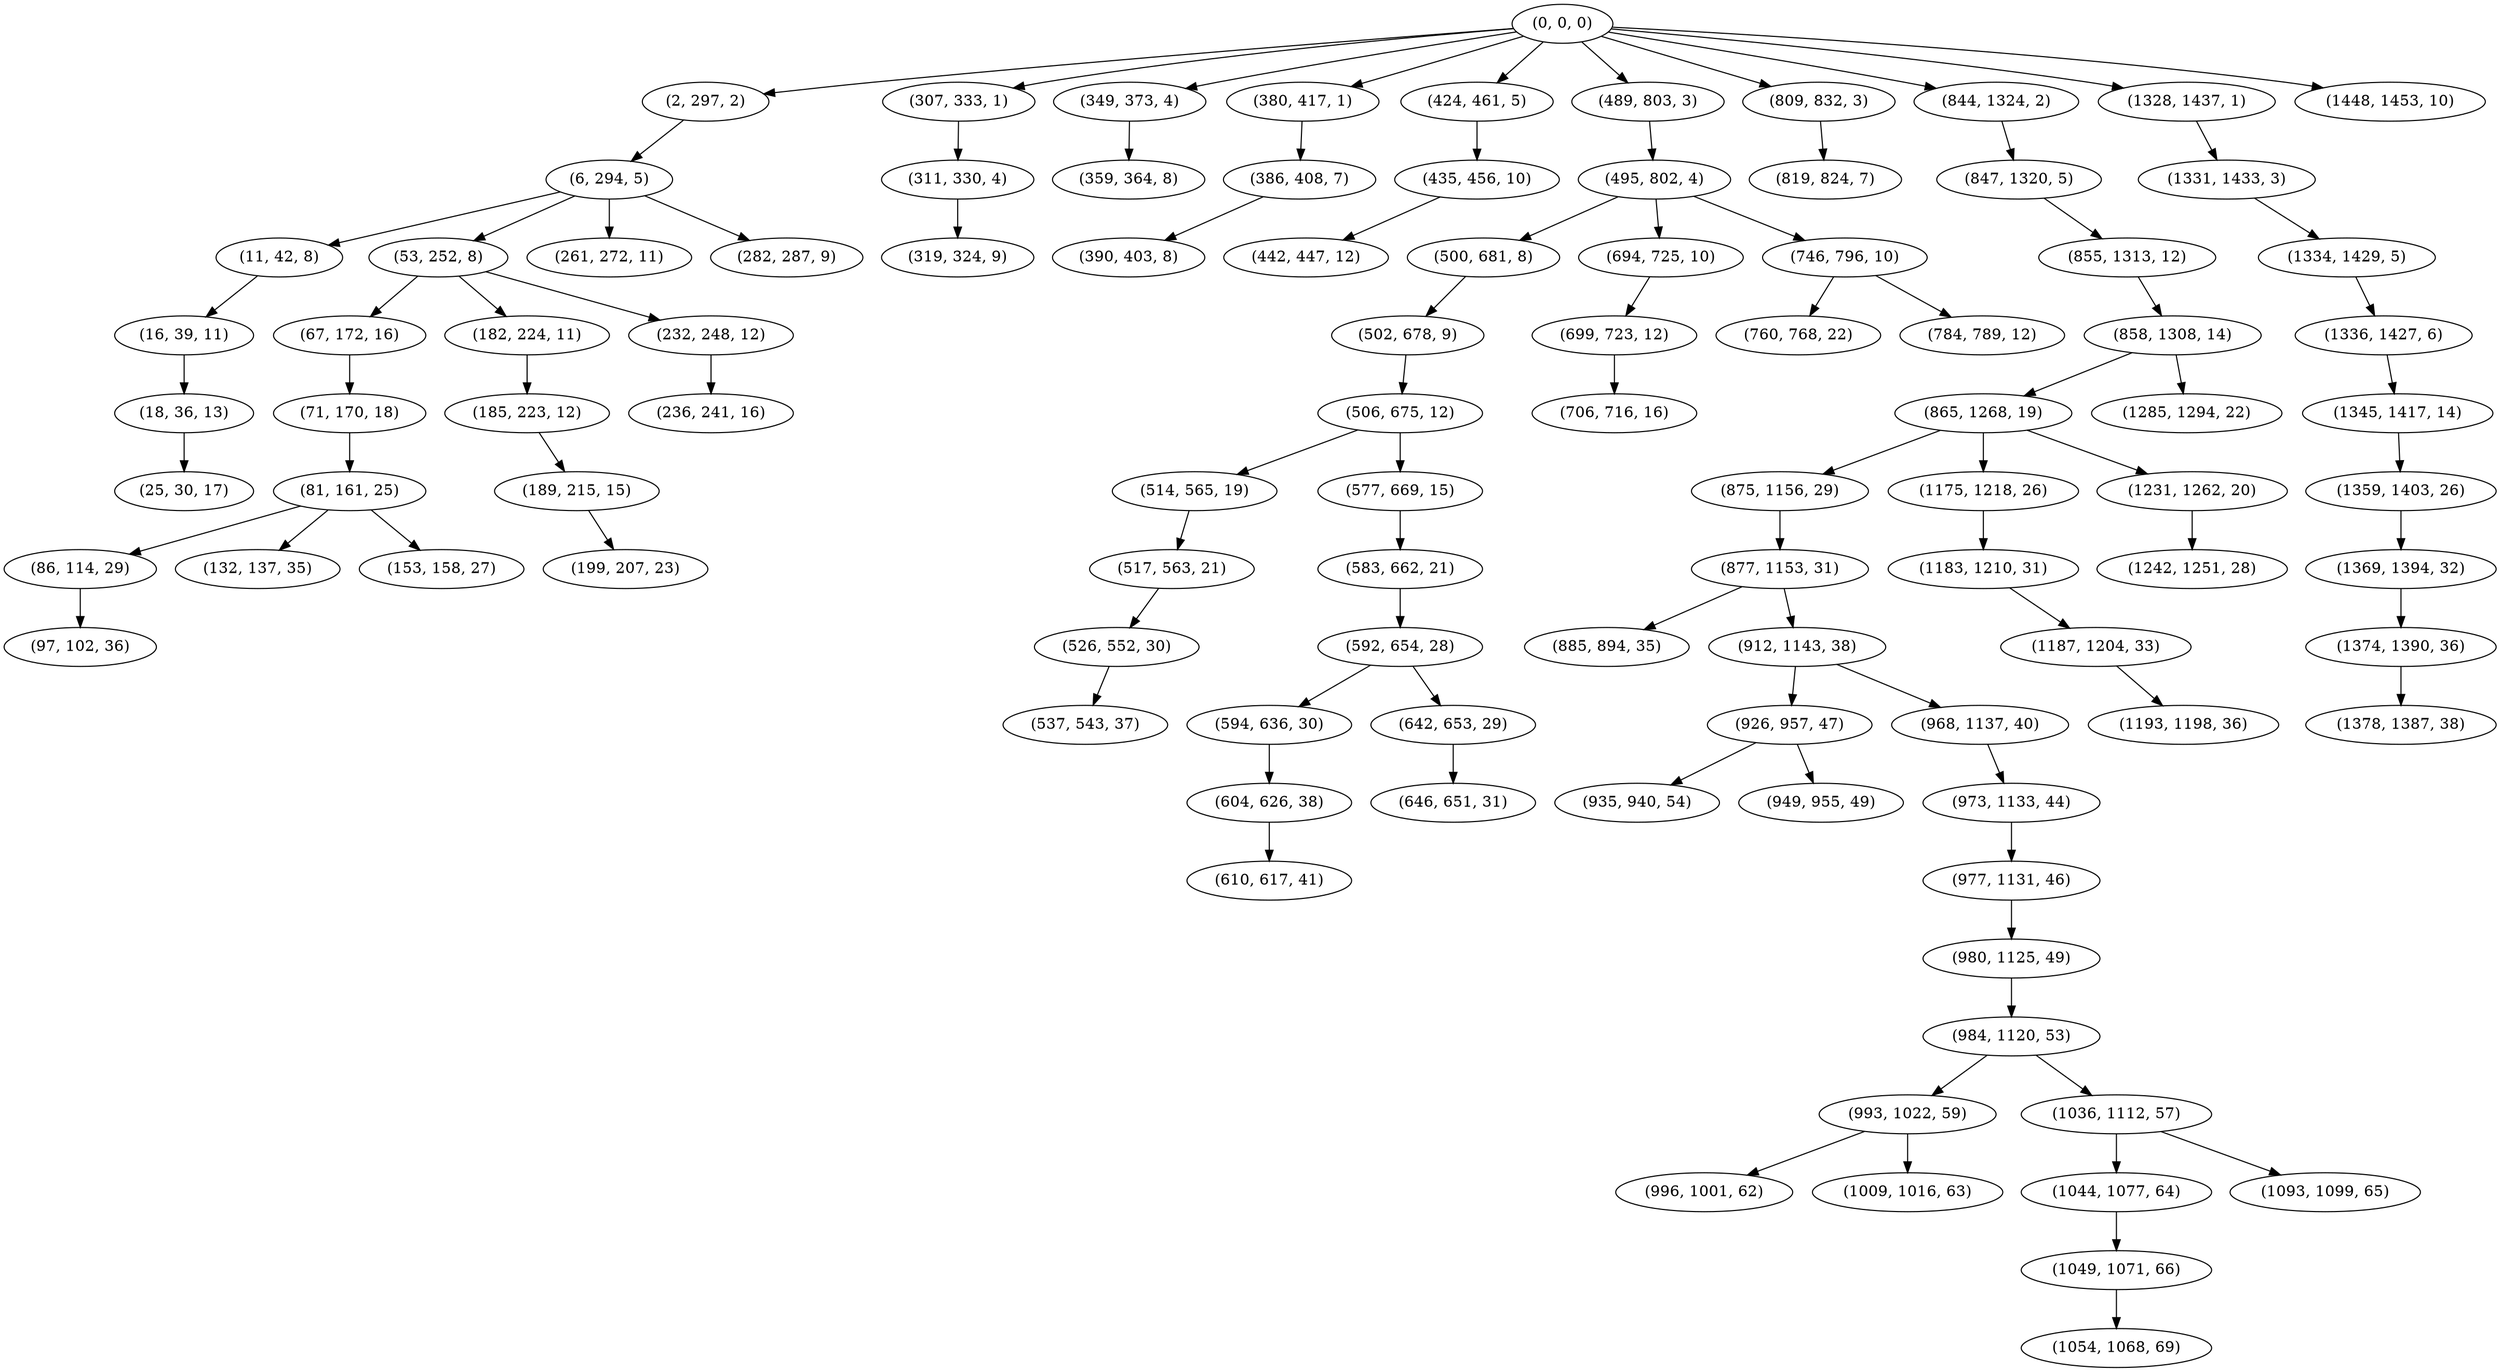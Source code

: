 digraph tree {
    "(0, 0, 0)";
    "(2, 297, 2)";
    "(6, 294, 5)";
    "(11, 42, 8)";
    "(16, 39, 11)";
    "(18, 36, 13)";
    "(25, 30, 17)";
    "(53, 252, 8)";
    "(67, 172, 16)";
    "(71, 170, 18)";
    "(81, 161, 25)";
    "(86, 114, 29)";
    "(97, 102, 36)";
    "(132, 137, 35)";
    "(153, 158, 27)";
    "(182, 224, 11)";
    "(185, 223, 12)";
    "(189, 215, 15)";
    "(199, 207, 23)";
    "(232, 248, 12)";
    "(236, 241, 16)";
    "(261, 272, 11)";
    "(282, 287, 9)";
    "(307, 333, 1)";
    "(311, 330, 4)";
    "(319, 324, 9)";
    "(349, 373, 4)";
    "(359, 364, 8)";
    "(380, 417, 1)";
    "(386, 408, 7)";
    "(390, 403, 8)";
    "(424, 461, 5)";
    "(435, 456, 10)";
    "(442, 447, 12)";
    "(489, 803, 3)";
    "(495, 802, 4)";
    "(500, 681, 8)";
    "(502, 678, 9)";
    "(506, 675, 12)";
    "(514, 565, 19)";
    "(517, 563, 21)";
    "(526, 552, 30)";
    "(537, 543, 37)";
    "(577, 669, 15)";
    "(583, 662, 21)";
    "(592, 654, 28)";
    "(594, 636, 30)";
    "(604, 626, 38)";
    "(610, 617, 41)";
    "(642, 653, 29)";
    "(646, 651, 31)";
    "(694, 725, 10)";
    "(699, 723, 12)";
    "(706, 716, 16)";
    "(746, 796, 10)";
    "(760, 768, 22)";
    "(784, 789, 12)";
    "(809, 832, 3)";
    "(819, 824, 7)";
    "(844, 1324, 2)";
    "(847, 1320, 5)";
    "(855, 1313, 12)";
    "(858, 1308, 14)";
    "(865, 1268, 19)";
    "(875, 1156, 29)";
    "(877, 1153, 31)";
    "(885, 894, 35)";
    "(912, 1143, 38)";
    "(926, 957, 47)";
    "(935, 940, 54)";
    "(949, 955, 49)";
    "(968, 1137, 40)";
    "(973, 1133, 44)";
    "(977, 1131, 46)";
    "(980, 1125, 49)";
    "(984, 1120, 53)";
    "(993, 1022, 59)";
    "(996, 1001, 62)";
    "(1009, 1016, 63)";
    "(1036, 1112, 57)";
    "(1044, 1077, 64)";
    "(1049, 1071, 66)";
    "(1054, 1068, 69)";
    "(1093, 1099, 65)";
    "(1175, 1218, 26)";
    "(1183, 1210, 31)";
    "(1187, 1204, 33)";
    "(1193, 1198, 36)";
    "(1231, 1262, 20)";
    "(1242, 1251, 28)";
    "(1285, 1294, 22)";
    "(1328, 1437, 1)";
    "(1331, 1433, 3)";
    "(1334, 1429, 5)";
    "(1336, 1427, 6)";
    "(1345, 1417, 14)";
    "(1359, 1403, 26)";
    "(1369, 1394, 32)";
    "(1374, 1390, 36)";
    "(1378, 1387, 38)";
    "(1448, 1453, 10)";
    "(0, 0, 0)" -> "(2, 297, 2)";
    "(0, 0, 0)" -> "(307, 333, 1)";
    "(0, 0, 0)" -> "(349, 373, 4)";
    "(0, 0, 0)" -> "(380, 417, 1)";
    "(0, 0, 0)" -> "(424, 461, 5)";
    "(0, 0, 0)" -> "(489, 803, 3)";
    "(0, 0, 0)" -> "(809, 832, 3)";
    "(0, 0, 0)" -> "(844, 1324, 2)";
    "(0, 0, 0)" -> "(1328, 1437, 1)";
    "(0, 0, 0)" -> "(1448, 1453, 10)";
    "(2, 297, 2)" -> "(6, 294, 5)";
    "(6, 294, 5)" -> "(11, 42, 8)";
    "(6, 294, 5)" -> "(53, 252, 8)";
    "(6, 294, 5)" -> "(261, 272, 11)";
    "(6, 294, 5)" -> "(282, 287, 9)";
    "(11, 42, 8)" -> "(16, 39, 11)";
    "(16, 39, 11)" -> "(18, 36, 13)";
    "(18, 36, 13)" -> "(25, 30, 17)";
    "(53, 252, 8)" -> "(67, 172, 16)";
    "(53, 252, 8)" -> "(182, 224, 11)";
    "(53, 252, 8)" -> "(232, 248, 12)";
    "(67, 172, 16)" -> "(71, 170, 18)";
    "(71, 170, 18)" -> "(81, 161, 25)";
    "(81, 161, 25)" -> "(86, 114, 29)";
    "(81, 161, 25)" -> "(132, 137, 35)";
    "(81, 161, 25)" -> "(153, 158, 27)";
    "(86, 114, 29)" -> "(97, 102, 36)";
    "(182, 224, 11)" -> "(185, 223, 12)";
    "(185, 223, 12)" -> "(189, 215, 15)";
    "(189, 215, 15)" -> "(199, 207, 23)";
    "(232, 248, 12)" -> "(236, 241, 16)";
    "(307, 333, 1)" -> "(311, 330, 4)";
    "(311, 330, 4)" -> "(319, 324, 9)";
    "(349, 373, 4)" -> "(359, 364, 8)";
    "(380, 417, 1)" -> "(386, 408, 7)";
    "(386, 408, 7)" -> "(390, 403, 8)";
    "(424, 461, 5)" -> "(435, 456, 10)";
    "(435, 456, 10)" -> "(442, 447, 12)";
    "(489, 803, 3)" -> "(495, 802, 4)";
    "(495, 802, 4)" -> "(500, 681, 8)";
    "(495, 802, 4)" -> "(694, 725, 10)";
    "(495, 802, 4)" -> "(746, 796, 10)";
    "(500, 681, 8)" -> "(502, 678, 9)";
    "(502, 678, 9)" -> "(506, 675, 12)";
    "(506, 675, 12)" -> "(514, 565, 19)";
    "(506, 675, 12)" -> "(577, 669, 15)";
    "(514, 565, 19)" -> "(517, 563, 21)";
    "(517, 563, 21)" -> "(526, 552, 30)";
    "(526, 552, 30)" -> "(537, 543, 37)";
    "(577, 669, 15)" -> "(583, 662, 21)";
    "(583, 662, 21)" -> "(592, 654, 28)";
    "(592, 654, 28)" -> "(594, 636, 30)";
    "(592, 654, 28)" -> "(642, 653, 29)";
    "(594, 636, 30)" -> "(604, 626, 38)";
    "(604, 626, 38)" -> "(610, 617, 41)";
    "(642, 653, 29)" -> "(646, 651, 31)";
    "(694, 725, 10)" -> "(699, 723, 12)";
    "(699, 723, 12)" -> "(706, 716, 16)";
    "(746, 796, 10)" -> "(760, 768, 22)";
    "(746, 796, 10)" -> "(784, 789, 12)";
    "(809, 832, 3)" -> "(819, 824, 7)";
    "(844, 1324, 2)" -> "(847, 1320, 5)";
    "(847, 1320, 5)" -> "(855, 1313, 12)";
    "(855, 1313, 12)" -> "(858, 1308, 14)";
    "(858, 1308, 14)" -> "(865, 1268, 19)";
    "(858, 1308, 14)" -> "(1285, 1294, 22)";
    "(865, 1268, 19)" -> "(875, 1156, 29)";
    "(865, 1268, 19)" -> "(1175, 1218, 26)";
    "(865, 1268, 19)" -> "(1231, 1262, 20)";
    "(875, 1156, 29)" -> "(877, 1153, 31)";
    "(877, 1153, 31)" -> "(885, 894, 35)";
    "(877, 1153, 31)" -> "(912, 1143, 38)";
    "(912, 1143, 38)" -> "(926, 957, 47)";
    "(912, 1143, 38)" -> "(968, 1137, 40)";
    "(926, 957, 47)" -> "(935, 940, 54)";
    "(926, 957, 47)" -> "(949, 955, 49)";
    "(968, 1137, 40)" -> "(973, 1133, 44)";
    "(973, 1133, 44)" -> "(977, 1131, 46)";
    "(977, 1131, 46)" -> "(980, 1125, 49)";
    "(980, 1125, 49)" -> "(984, 1120, 53)";
    "(984, 1120, 53)" -> "(993, 1022, 59)";
    "(984, 1120, 53)" -> "(1036, 1112, 57)";
    "(993, 1022, 59)" -> "(996, 1001, 62)";
    "(993, 1022, 59)" -> "(1009, 1016, 63)";
    "(1036, 1112, 57)" -> "(1044, 1077, 64)";
    "(1036, 1112, 57)" -> "(1093, 1099, 65)";
    "(1044, 1077, 64)" -> "(1049, 1071, 66)";
    "(1049, 1071, 66)" -> "(1054, 1068, 69)";
    "(1175, 1218, 26)" -> "(1183, 1210, 31)";
    "(1183, 1210, 31)" -> "(1187, 1204, 33)";
    "(1187, 1204, 33)" -> "(1193, 1198, 36)";
    "(1231, 1262, 20)" -> "(1242, 1251, 28)";
    "(1328, 1437, 1)" -> "(1331, 1433, 3)";
    "(1331, 1433, 3)" -> "(1334, 1429, 5)";
    "(1334, 1429, 5)" -> "(1336, 1427, 6)";
    "(1336, 1427, 6)" -> "(1345, 1417, 14)";
    "(1345, 1417, 14)" -> "(1359, 1403, 26)";
    "(1359, 1403, 26)" -> "(1369, 1394, 32)";
    "(1369, 1394, 32)" -> "(1374, 1390, 36)";
    "(1374, 1390, 36)" -> "(1378, 1387, 38)";
}
